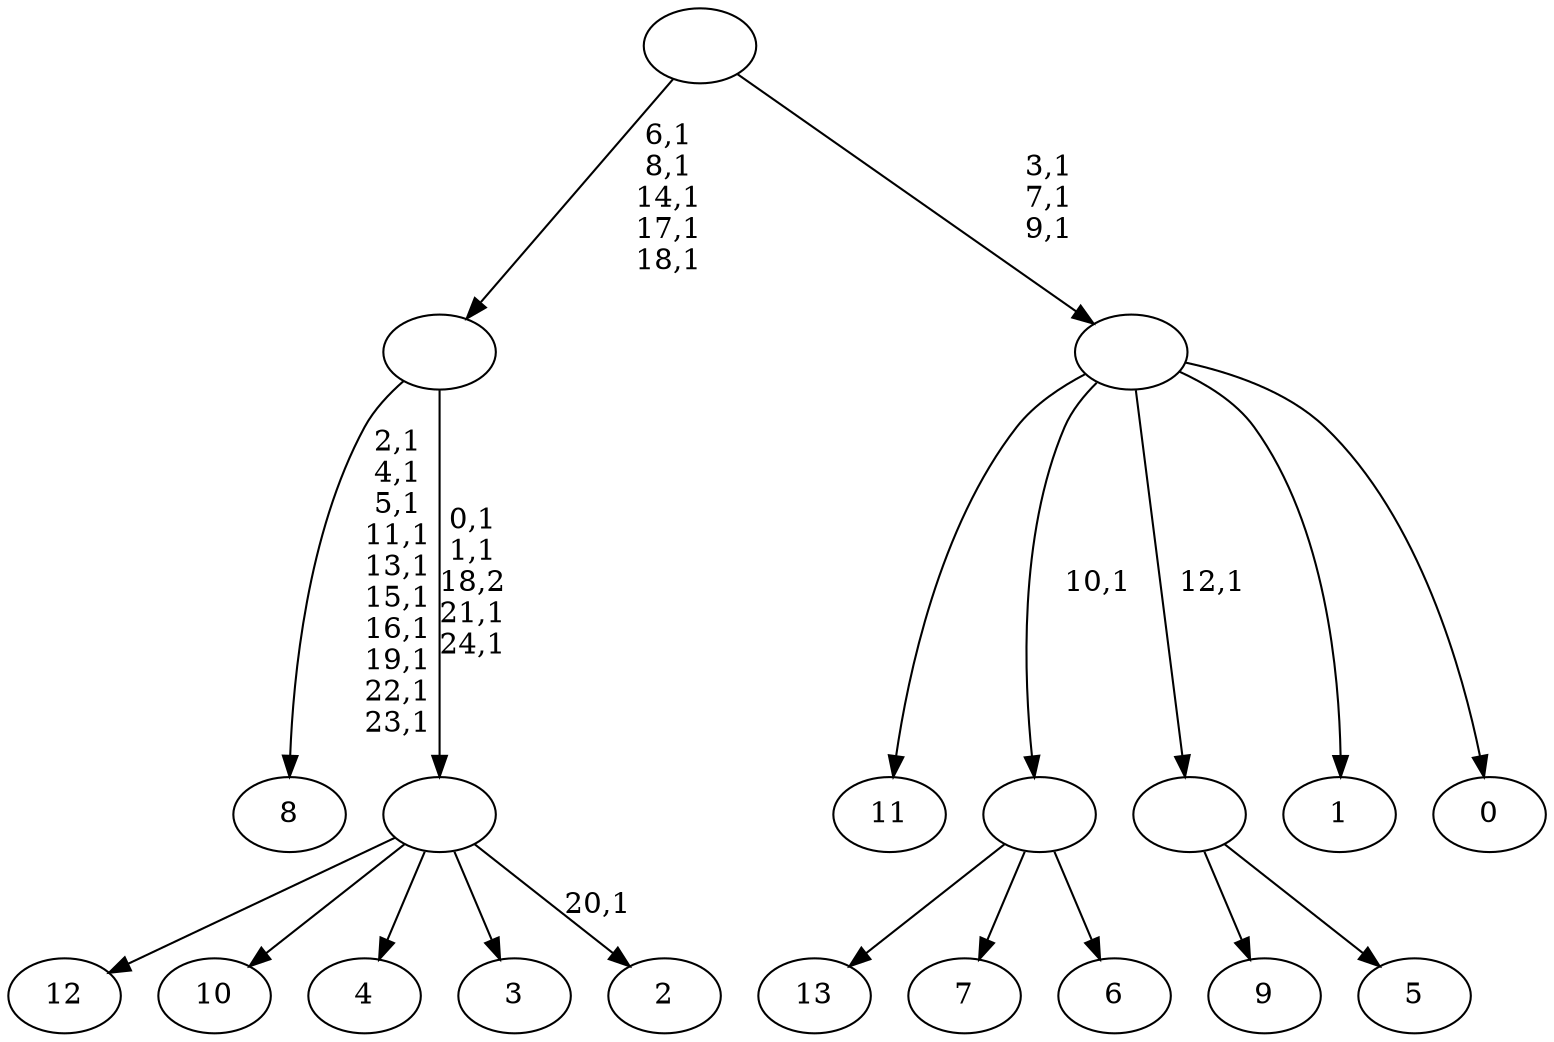 digraph T {
	39 [label="13"]
	38 [label="12"]
	37 [label="11"]
	36 [label="10"]
	35 [label="9"]
	34 [label="8"]
	23 [label="7"]
	22 [label="6"]
	21 [label=""]
	20 [label="5"]
	19 [label=""]
	18 [label="4"]
	17 [label="3"]
	16 [label="2"]
	14 [label=""]
	10 [label=""]
	5 [label="1"]
	4 [label="0"]
	3 [label=""]
	0 [label=""]
	21 -> 39 [label=""]
	21 -> 23 [label=""]
	21 -> 22 [label=""]
	19 -> 35 [label=""]
	19 -> 20 [label=""]
	14 -> 16 [label="20,1"]
	14 -> 38 [label=""]
	14 -> 36 [label=""]
	14 -> 18 [label=""]
	14 -> 17 [label=""]
	10 -> 14 [label="0,1\n1,1\n18,2\n21,1\n24,1"]
	10 -> 34 [label="2,1\n4,1\n5,1\n11,1\n13,1\n15,1\n16,1\n19,1\n22,1\n23,1"]
	3 -> 37 [label=""]
	3 -> 21 [label="10,1"]
	3 -> 19 [label="12,1"]
	3 -> 5 [label=""]
	3 -> 4 [label=""]
	0 -> 3 [label="3,1\n7,1\n9,1"]
	0 -> 10 [label="6,1\n8,1\n14,1\n17,1\n18,1"]
}
